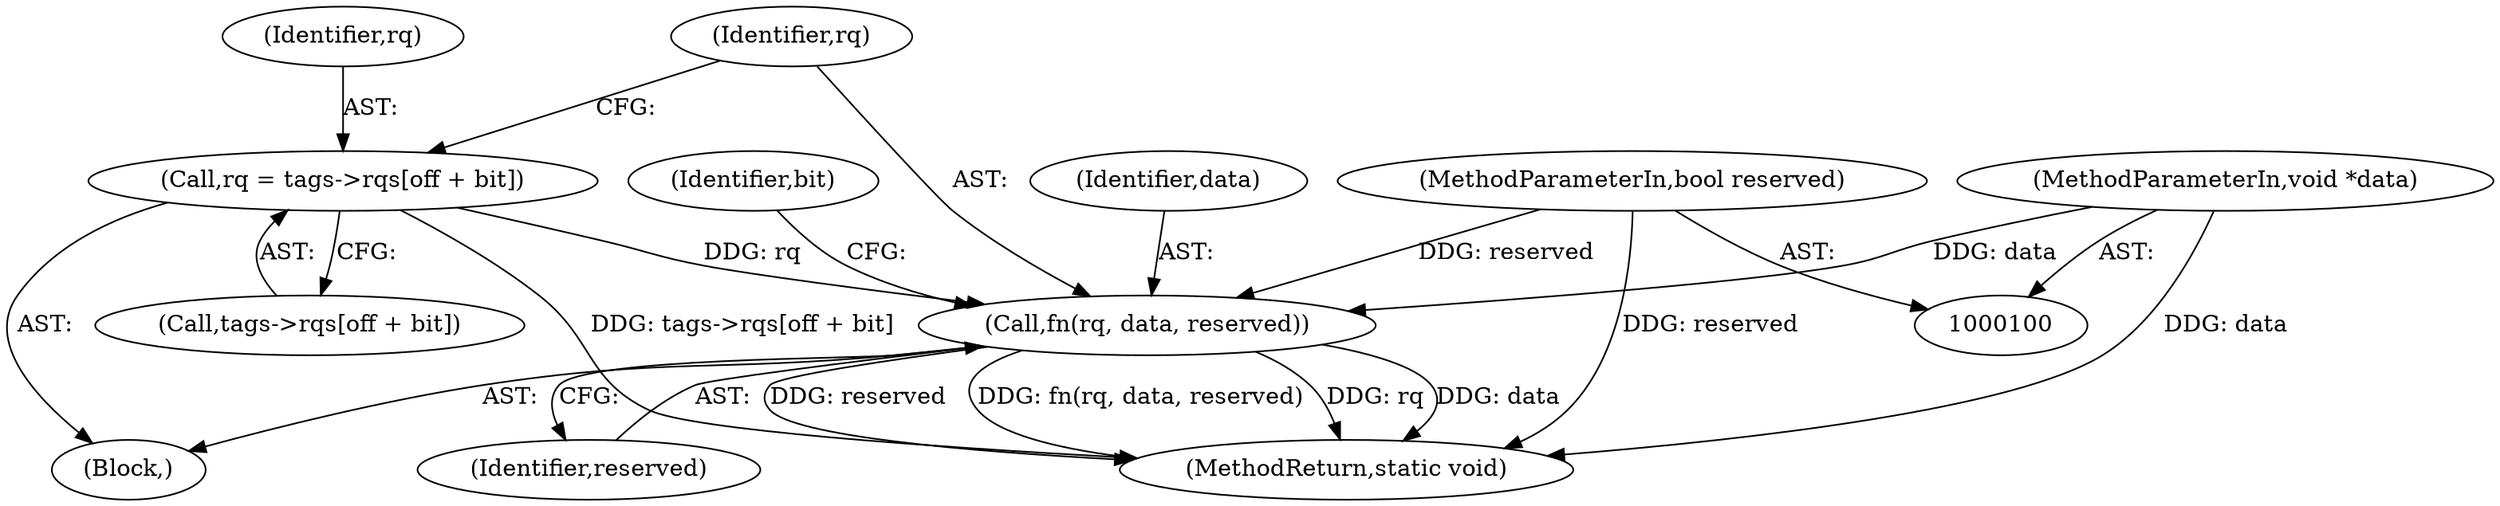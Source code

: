 digraph "0_linux_0048b4837affd153897ed1222283492070027aa9_2@pointer" {
"1000177" [label="(Call,fn(rq, data, reserved))"];
"1000168" [label="(Call,rq = tags->rqs[off + bit])"];
"1000105" [label="(MethodParameterIn,void *data)"];
"1000106" [label="(MethodParameterIn,bool reserved)"];
"1000167" [label="(Block,)"];
"1000177" [label="(Call,fn(rq, data, reserved))"];
"1000180" [label="(Identifier,reserved)"];
"1000179" [label="(Identifier,data)"];
"1000169" [label="(Identifier,rq)"];
"1000105" [label="(MethodParameterIn,void *data)"];
"1000170" [label="(Call,tags->rqs[off + bit])"];
"1000106" [label="(MethodParameterIn,bool reserved)"];
"1000178" [label="(Identifier,rq)"];
"1000168" [label="(Call,rq = tags->rqs[off + bit])"];
"1000188" [label="(MethodReturn,static void)"];
"1000155" [label="(Identifier,bit)"];
"1000177" -> "1000167"  [label="AST: "];
"1000177" -> "1000180"  [label="CFG: "];
"1000178" -> "1000177"  [label="AST: "];
"1000179" -> "1000177"  [label="AST: "];
"1000180" -> "1000177"  [label="AST: "];
"1000155" -> "1000177"  [label="CFG: "];
"1000177" -> "1000188"  [label="DDG: rq"];
"1000177" -> "1000188"  [label="DDG: data"];
"1000177" -> "1000188"  [label="DDG: reserved"];
"1000177" -> "1000188"  [label="DDG: fn(rq, data, reserved)"];
"1000168" -> "1000177"  [label="DDG: rq"];
"1000105" -> "1000177"  [label="DDG: data"];
"1000106" -> "1000177"  [label="DDG: reserved"];
"1000168" -> "1000167"  [label="AST: "];
"1000168" -> "1000170"  [label="CFG: "];
"1000169" -> "1000168"  [label="AST: "];
"1000170" -> "1000168"  [label="AST: "];
"1000178" -> "1000168"  [label="CFG: "];
"1000168" -> "1000188"  [label="DDG: tags->rqs[off + bit]"];
"1000105" -> "1000100"  [label="AST: "];
"1000105" -> "1000188"  [label="DDG: data"];
"1000106" -> "1000100"  [label="AST: "];
"1000106" -> "1000188"  [label="DDG: reserved"];
}
